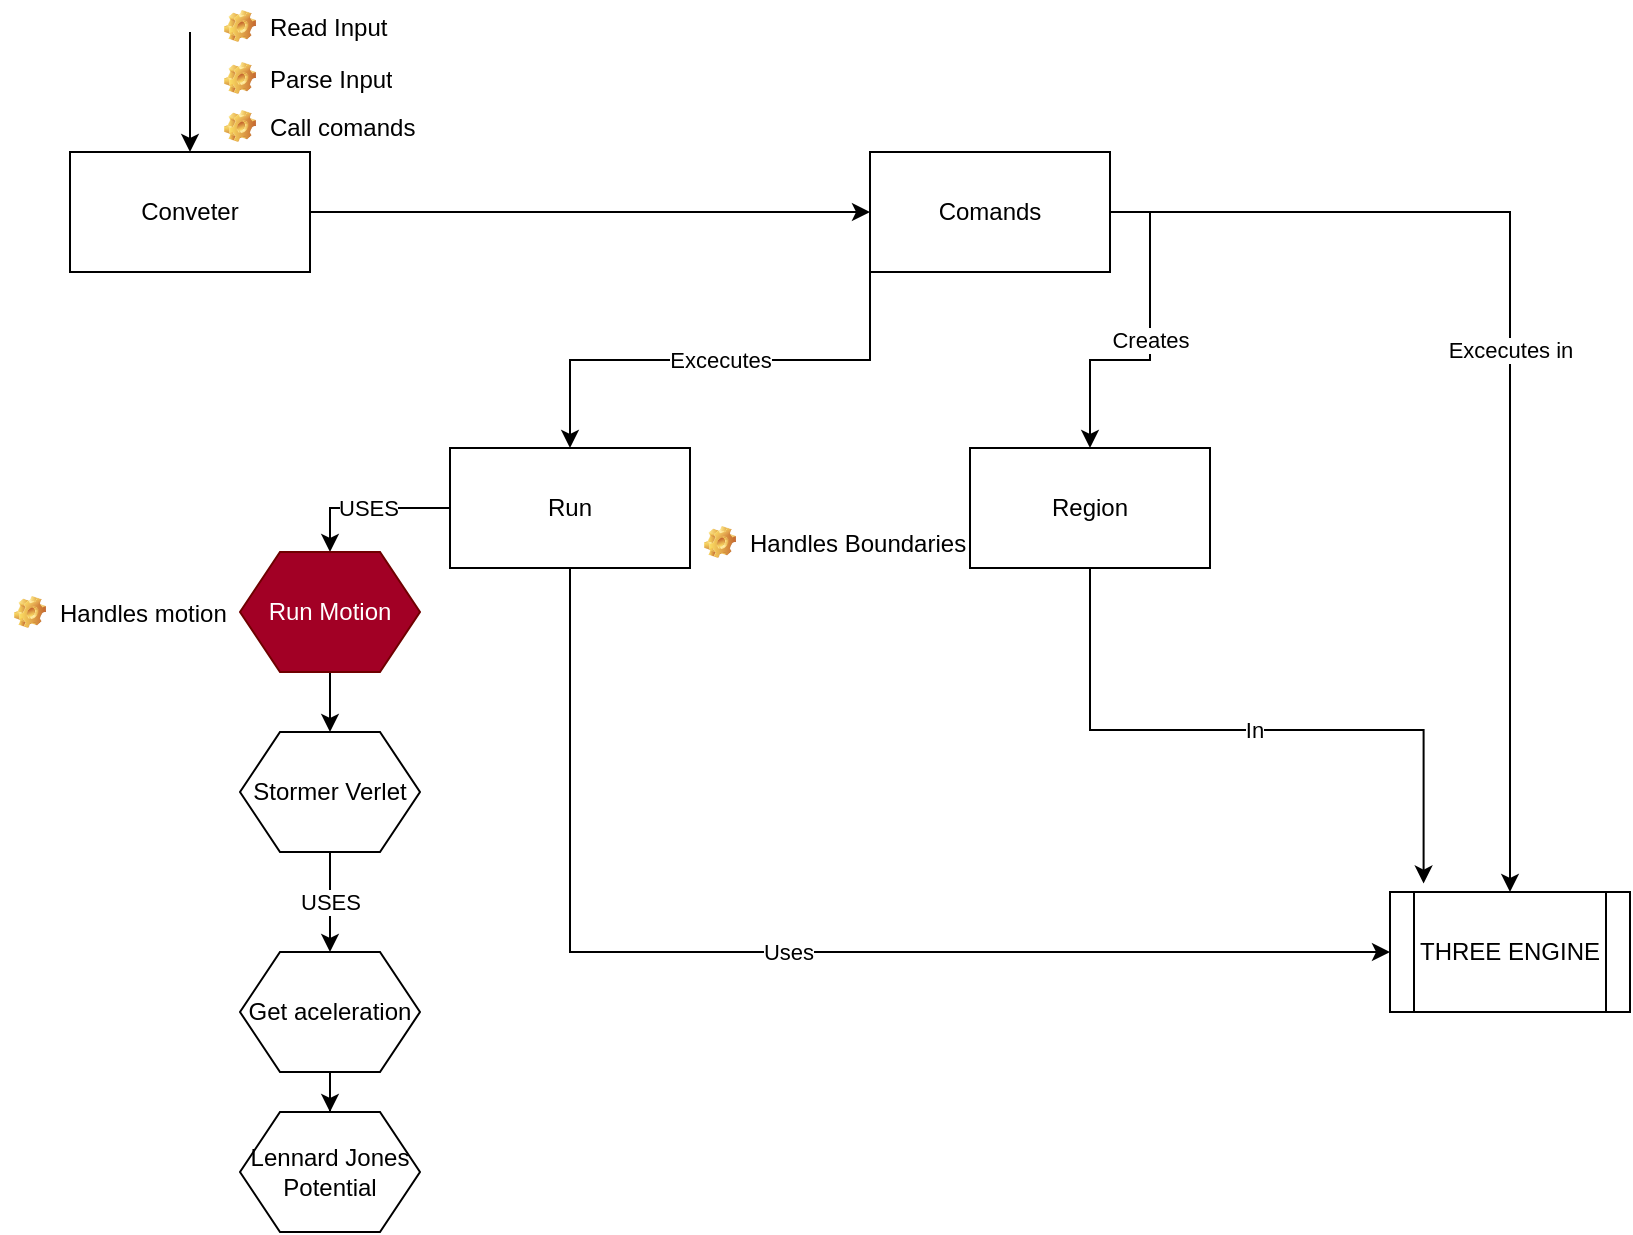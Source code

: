 <mxfile version="24.2.5" type="device">
  <diagram name="Page-1" id="10a91c8b-09ff-31b1-d368-03940ed4cc9e">
    <mxGraphModel dx="803" dy="583" grid="1" gridSize="10" guides="1" tooltips="1" connect="1" arrows="1" fold="1" page="1" pageScale="1" pageWidth="1100" pageHeight="850" background="none" math="0" shadow="0">
      <root>
        <mxCell id="0" />
        <mxCell id="1" parent="0" />
        <mxCell id="SPXmf9FQjLf_qaQa1j5K-18" value="Creates" style="edgeStyle=orthogonalEdgeStyle;rounded=0;orthogonalLoop=1;jettySize=auto;html=1;exitX=1;exitY=0.5;exitDx=0;exitDy=0;entryX=0.5;entryY=0;entryDx=0;entryDy=0;" parent="1" source="SPXmf9FQjLf_qaQa1j5K-1" target="SPXmf9FQjLf_qaQa1j5K-3" edge="1">
          <mxGeometry relative="1" as="geometry" />
        </mxCell>
        <mxCell id="SPXmf9FQjLf_qaQa1j5K-23" value="Excecutes in" style="edgeStyle=orthogonalEdgeStyle;rounded=0;orthogonalLoop=1;jettySize=auto;html=1;entryX=0.5;entryY=0;entryDx=0;entryDy=0;" parent="1" source="SPXmf9FQjLf_qaQa1j5K-1" target="SPXmf9FQjLf_qaQa1j5K-17" edge="1">
          <mxGeometry x="-0.003" relative="1" as="geometry">
            <mxPoint as="offset" />
          </mxGeometry>
        </mxCell>
        <mxCell id="SPXmf9FQjLf_qaQa1j5K-26" value="Excecutes" style="edgeStyle=orthogonalEdgeStyle;rounded=0;orthogonalLoop=1;jettySize=auto;html=1;exitX=0;exitY=1;exitDx=0;exitDy=0;entryX=0.5;entryY=0;entryDx=0;entryDy=0;" parent="1" source="SPXmf9FQjLf_qaQa1j5K-1" target="SPXmf9FQjLf_qaQa1j5K-25" edge="1">
          <mxGeometry relative="1" as="geometry" />
        </mxCell>
        <mxCell id="SPXmf9FQjLf_qaQa1j5K-1" value="Comands" style="rounded=0;whiteSpace=wrap;html=1;" parent="1" vertex="1">
          <mxGeometry x="525" y="236" width="120" height="60" as="geometry" />
        </mxCell>
        <mxCell id="SPXmf9FQjLf_qaQa1j5K-4" style="edgeStyle=orthogonalEdgeStyle;rounded=0;orthogonalLoop=1;jettySize=auto;html=1;exitX=1;exitY=0.5;exitDx=0;exitDy=0;entryX=0;entryY=0.5;entryDx=0;entryDy=0;" parent="1" source="SPXmf9FQjLf_qaQa1j5K-2" target="SPXmf9FQjLf_qaQa1j5K-1" edge="1">
          <mxGeometry relative="1" as="geometry" />
        </mxCell>
        <mxCell id="SPXmf9FQjLf_qaQa1j5K-2" value="Conveter" style="rounded=0;whiteSpace=wrap;html=1;" parent="1" vertex="1">
          <mxGeometry x="125" y="236" width="120" height="60" as="geometry" />
        </mxCell>
        <mxCell id="SPXmf9FQjLf_qaQa1j5K-19" value="In" style="edgeStyle=orthogonalEdgeStyle;rounded=0;orthogonalLoop=1;jettySize=auto;html=1;exitX=0.5;exitY=1;exitDx=0;exitDy=0;entryX=0.14;entryY=-0.07;entryDx=0;entryDy=0;entryPerimeter=0;" parent="1" source="SPXmf9FQjLf_qaQa1j5K-3" target="SPXmf9FQjLf_qaQa1j5K-17" edge="1">
          <mxGeometry relative="1" as="geometry" />
        </mxCell>
        <mxCell id="SPXmf9FQjLf_qaQa1j5K-17" value="THREE ENGINE" style="shape=process;whiteSpace=wrap;html=1;backgroundOutline=1;" parent="1" vertex="1">
          <mxGeometry x="785" y="606" width="120" height="60" as="geometry" />
        </mxCell>
        <mxCell id="SPXmf9FQjLf_qaQa1j5K-28" value="" style="edgeStyle=none;orthogonalLoop=1;jettySize=auto;html=1;rounded=0;entryX=0.5;entryY=0;entryDx=0;entryDy=0;" parent="1" target="SPXmf9FQjLf_qaQa1j5K-2" edge="1">
          <mxGeometry width="100" relative="1" as="geometry">
            <mxPoint x="185" y="176" as="sourcePoint" />
            <mxPoint x="275" y="116" as="targetPoint" />
            <Array as="points" />
          </mxGeometry>
        </mxCell>
        <mxCell id="SPXmf9FQjLf_qaQa1j5K-34" value="Uses" style="edgeStyle=orthogonalEdgeStyle;rounded=0;orthogonalLoop=1;jettySize=auto;html=1;exitX=0.5;exitY=1;exitDx=0;exitDy=0;entryX=0;entryY=0.5;entryDx=0;entryDy=0;" parent="1" source="SPXmf9FQjLf_qaQa1j5K-25" target="SPXmf9FQjLf_qaQa1j5K-17" edge="1">
          <mxGeometry relative="1" as="geometry" />
        </mxCell>
        <mxCell id="SPXmf9FQjLf_qaQa1j5K-3" value="Region" style="rounded=0;whiteSpace=wrap;html=1;" parent="1" vertex="1">
          <mxGeometry x="575" y="384" width="120" height="60" as="geometry" />
        </mxCell>
        <mxCell id="DUn906y4I7jW9QkCFNBw-2" value="USES" style="edgeStyle=orthogonalEdgeStyle;rounded=0;orthogonalLoop=1;jettySize=auto;html=1;entryX=0.5;entryY=0;entryDx=0;entryDy=0;" edge="1" parent="1" source="SPXmf9FQjLf_qaQa1j5K-25" target="DUn906y4I7jW9QkCFNBw-11">
          <mxGeometry relative="1" as="geometry" />
        </mxCell>
        <mxCell id="SPXmf9FQjLf_qaQa1j5K-25" value="Run" style="rounded=0;whiteSpace=wrap;html=1;" parent="1" vertex="1">
          <mxGeometry x="315" y="384" width="120" height="60" as="geometry" />
        </mxCell>
        <mxCell id="SPXmf9FQjLf_qaQa1j5K-32" value="Handles motion" style="label;fontStyle=0;strokeColor=none;fillColor=none;align=left;verticalAlign=top;overflow=hidden;spacingLeft=28;spacingRight=4;rotatable=0;points=[[0,0.5],[1,0.5]];portConstraint=eastwest;imageWidth=16;imageHeight=16;whiteSpace=wrap;html=1;image=img/clipart/Gear_128x128.png" parent="1" vertex="1">
          <mxGeometry x="90" y="453" width="120" height="26" as="geometry" />
        </mxCell>
        <mxCell id="SPXmf9FQjLf_qaQa1j5K-22" value="Handles Boundaries" style="label;fontStyle=0;strokeColor=none;fillColor=none;align=left;verticalAlign=top;overflow=hidden;spacingLeft=28;spacingRight=4;rotatable=0;points=[[0,0.5],[1,0.5]];portConstraint=eastwest;imageWidth=16;imageHeight=16;whiteSpace=wrap;html=1;image=img/clipart/Gear_128x128.png" parent="1" vertex="1">
          <mxGeometry x="435" y="418" width="150" height="26" as="geometry" />
        </mxCell>
        <mxCell id="DUn906y4I7jW9QkCFNBw-4" value="USES" style="edgeStyle=orthogonalEdgeStyle;rounded=0;orthogonalLoop=1;jettySize=auto;html=1;" edge="1" parent="1" source="DUn906y4I7jW9QkCFNBw-1" target="DUn906y4I7jW9QkCFNBw-3">
          <mxGeometry relative="1" as="geometry" />
        </mxCell>
        <mxCell id="DUn906y4I7jW9QkCFNBw-1" value="Stormer Verlet" style="shape=hexagon;perimeter=hexagonPerimeter2;whiteSpace=wrap;html=1;fixedSize=1;" vertex="1" parent="1">
          <mxGeometry x="210" y="526" width="90" height="60" as="geometry" />
        </mxCell>
        <mxCell id="DUn906y4I7jW9QkCFNBw-6" value="" style="edgeStyle=orthogonalEdgeStyle;rounded=0;orthogonalLoop=1;jettySize=auto;html=1;" edge="1" parent="1" source="DUn906y4I7jW9QkCFNBw-3" target="DUn906y4I7jW9QkCFNBw-5">
          <mxGeometry relative="1" as="geometry" />
        </mxCell>
        <mxCell id="DUn906y4I7jW9QkCFNBw-3" value="Get aceleration" style="shape=hexagon;perimeter=hexagonPerimeter2;whiteSpace=wrap;html=1;fixedSize=1;" vertex="1" parent="1">
          <mxGeometry x="210" y="636" width="90" height="60" as="geometry" />
        </mxCell>
        <mxCell id="DUn906y4I7jW9QkCFNBw-5" value="Lennard Jones Potential" style="shape=hexagon;perimeter=hexagonPerimeter2;whiteSpace=wrap;html=1;fixedSize=1;" vertex="1" parent="1">
          <mxGeometry x="210" y="716" width="90" height="60" as="geometry" />
        </mxCell>
        <mxCell id="DUn906y4I7jW9QkCFNBw-7" value="Parse Input" style="label;fontStyle=0;strokeColor=none;fillColor=none;align=left;verticalAlign=top;overflow=hidden;spacingLeft=28;spacingRight=4;rotatable=0;points=[[0,0.5],[1,0.5]];portConstraint=eastwest;imageWidth=16;imageHeight=16;whiteSpace=wrap;html=1;image=img/clipart/Gear_128x128.png" vertex="1" parent="1">
          <mxGeometry x="195" y="186" width="120" height="26" as="geometry" />
        </mxCell>
        <mxCell id="DUn906y4I7jW9QkCFNBw-8" value="Read Input" style="label;fontStyle=0;strokeColor=none;fillColor=none;align=left;verticalAlign=top;overflow=hidden;spacingLeft=28;spacingRight=4;rotatable=0;points=[[0,0.5],[1,0.5]];portConstraint=eastwest;imageWidth=16;imageHeight=16;whiteSpace=wrap;html=1;image=img/clipart/Gear_128x128.png" vertex="1" parent="1">
          <mxGeometry x="195" y="160" width="120" height="26" as="geometry" />
        </mxCell>
        <mxCell id="DUn906y4I7jW9QkCFNBw-9" value="Call comands" style="label;fontStyle=0;strokeColor=none;fillColor=none;align=left;verticalAlign=top;overflow=hidden;spacingLeft=28;spacingRight=4;rotatable=0;points=[[0,0.5],[1,0.5]];portConstraint=eastwest;imageWidth=16;imageHeight=16;whiteSpace=wrap;html=1;image=img/clipart/Gear_128x128.png" vertex="1" parent="1">
          <mxGeometry x="195" y="210" width="120" height="26" as="geometry" />
        </mxCell>
        <mxCell id="DUn906y4I7jW9QkCFNBw-12" style="edgeStyle=orthogonalEdgeStyle;rounded=0;orthogonalLoop=1;jettySize=auto;html=1;entryX=0.5;entryY=0;entryDx=0;entryDy=0;" edge="1" parent="1" source="DUn906y4I7jW9QkCFNBw-11" target="DUn906y4I7jW9QkCFNBw-1">
          <mxGeometry relative="1" as="geometry" />
        </mxCell>
        <mxCell id="DUn906y4I7jW9QkCFNBw-11" value="Run Motion" style="shape=hexagon;perimeter=hexagonPerimeter2;whiteSpace=wrap;html=1;fixedSize=1;fillColor=#a20025;fontColor=#ffffff;strokeColor=#6F0000;" vertex="1" parent="1">
          <mxGeometry x="210" y="436" width="90" height="60" as="geometry" />
        </mxCell>
      </root>
    </mxGraphModel>
  </diagram>
</mxfile>
